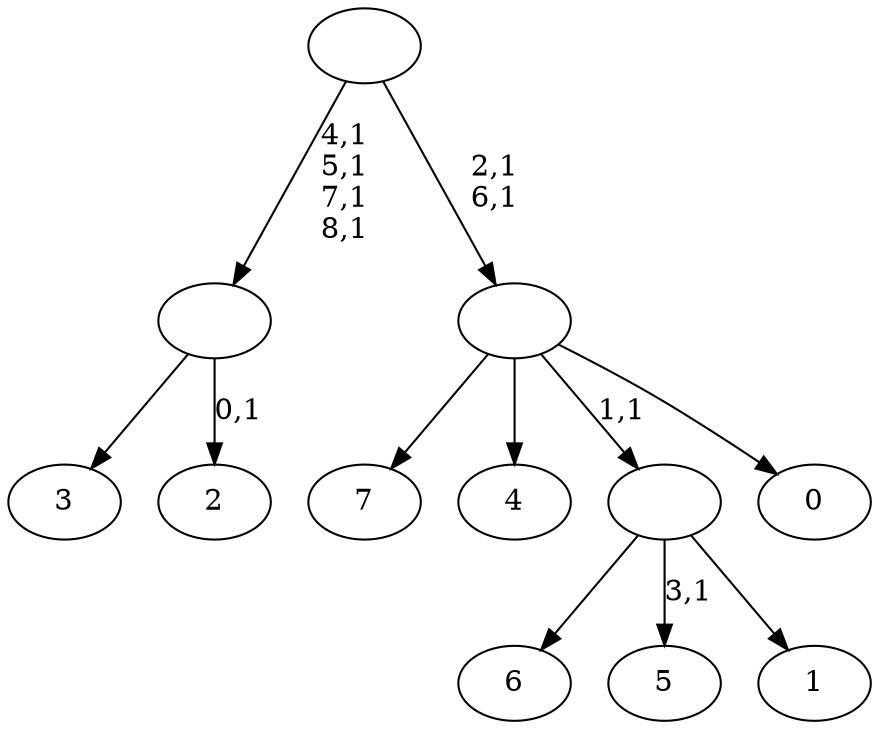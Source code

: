 digraph T {
	17 [label="7"]
	16 [label="6"]
	15 [label="5"]
	13 [label="4"]
	12 [label="3"]
	11 [label="2"]
	9 [label=""]
	5 [label="1"]
	4 [label=""]
	3 [label="0"]
	2 [label=""]
	0 [label=""]
	9 -> 11 [label="0,1"]
	9 -> 12 [label=""]
	4 -> 15 [label="3,1"]
	4 -> 16 [label=""]
	4 -> 5 [label=""]
	2 -> 17 [label=""]
	2 -> 13 [label=""]
	2 -> 4 [label="1,1"]
	2 -> 3 [label=""]
	0 -> 2 [label="2,1\n6,1"]
	0 -> 9 [label="4,1\n5,1\n7,1\n8,1"]
}
